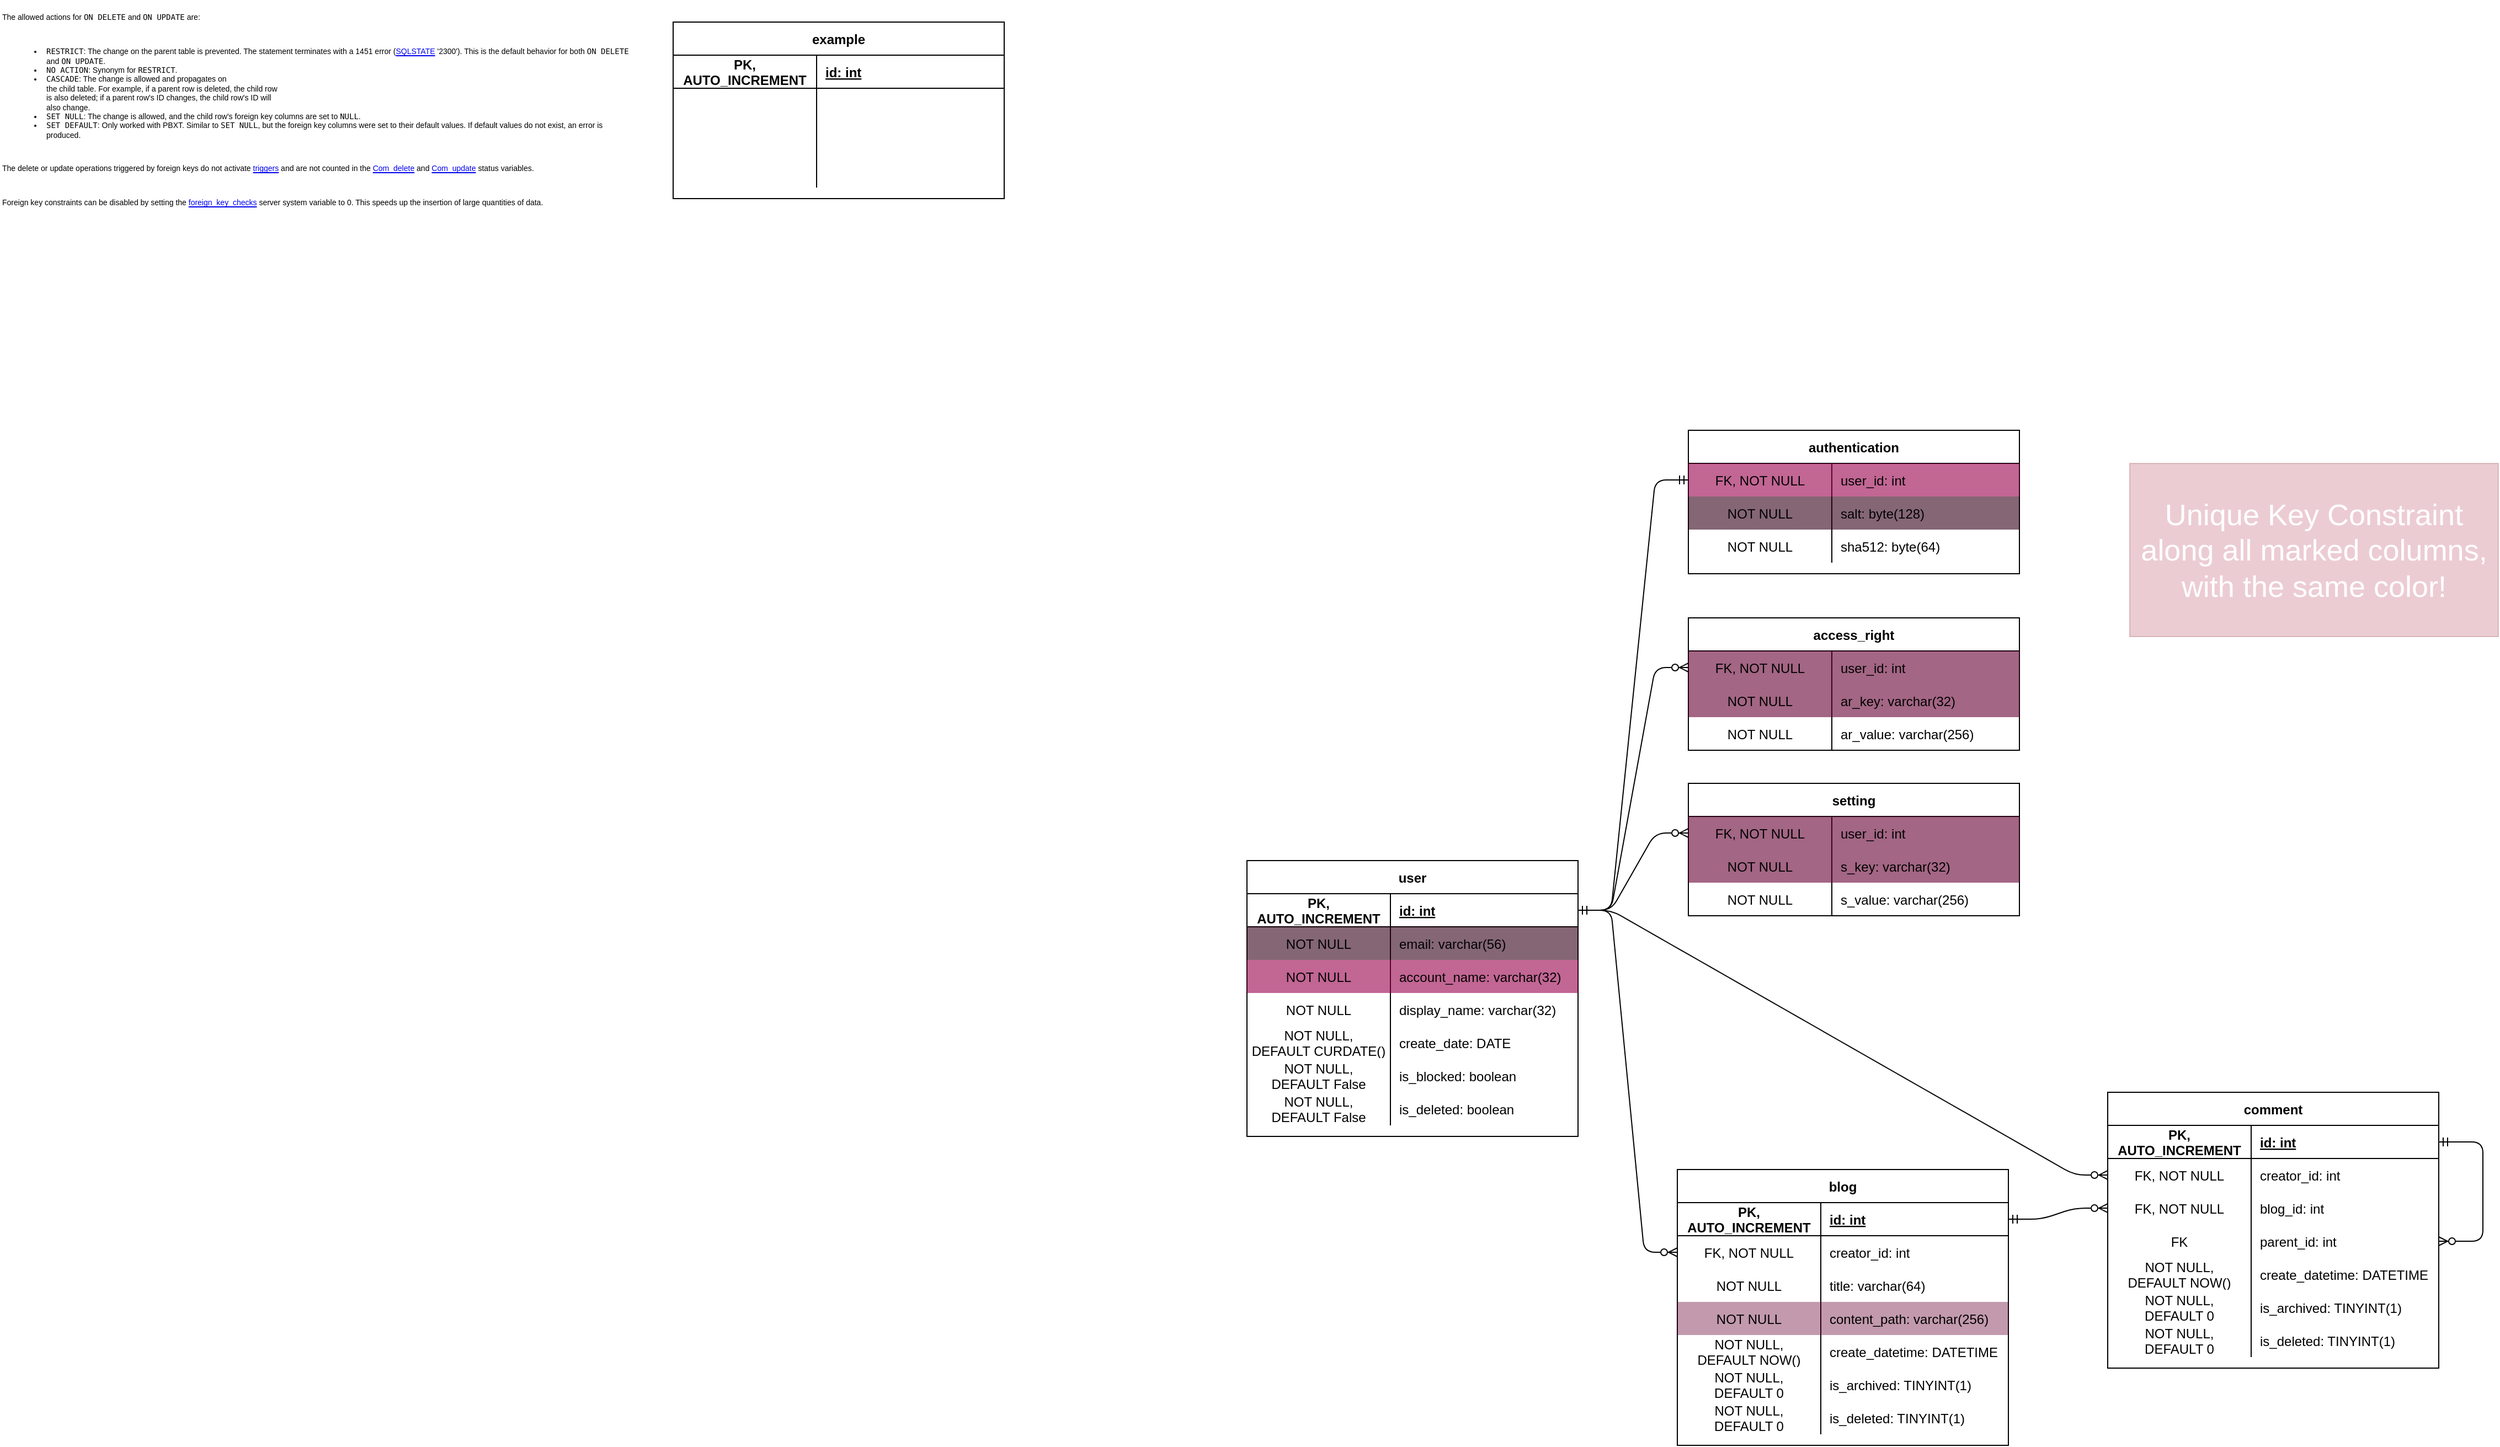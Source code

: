 <mxfile version="14.6.13" type="device"><diagram id="x_R2JpvA1aZ8lOSsyFBb" name="Page-1"><mxGraphModel dx="3020" dy="3578" grid="1" gridSize="10" guides="1" tooltips="1" connect="1" arrows="1" fold="1" page="1" pageScale="1" pageWidth="850" pageHeight="1100" math="0" shadow="0"><root><mxCell id="0"/><mxCell id="1" parent="0"/><mxCell id="do91lJ9aOC8DCXNRdvZz-1" value="example" style="shape=table;startSize=30;container=1;collapsible=1;childLayout=tableLayout;fixedRows=1;rowLines=0;fontStyle=1;align=center;resizeLast=1;fillColor=none;" parent="1" vertex="1"><mxGeometry x="-1040" y="-1450" width="300" height="160" as="geometry"/></mxCell><mxCell id="do91lJ9aOC8DCXNRdvZz-2" value="" style="shape=partialRectangle;collapsible=0;dropTarget=0;pointerEvents=0;fillColor=none;top=0;left=0;bottom=1;right=0;points=[[0,0.5],[1,0.5]];portConstraint=eastwest;" parent="do91lJ9aOC8DCXNRdvZz-1" vertex="1"><mxGeometry y="30" width="300" height="30" as="geometry"/></mxCell><mxCell id="do91lJ9aOC8DCXNRdvZz-3" value="PK,&#10;AUTO_INCREMENT" style="shape=partialRectangle;connectable=0;fillColor=none;top=0;left=0;bottom=0;right=0;fontStyle=1;overflow=hidden;" parent="do91lJ9aOC8DCXNRdvZz-2" vertex="1"><mxGeometry width="130" height="30" as="geometry"/></mxCell><mxCell id="do91lJ9aOC8DCXNRdvZz-4" value="id: int" style="shape=partialRectangle;connectable=0;fillColor=none;top=0;left=0;bottom=0;right=0;align=left;spacingLeft=6;fontStyle=5;overflow=hidden;" parent="do91lJ9aOC8DCXNRdvZz-2" vertex="1"><mxGeometry x="130" width="170" height="30" as="geometry"/></mxCell><mxCell id="do91lJ9aOC8DCXNRdvZz-5" value="" style="shape=partialRectangle;collapsible=0;dropTarget=0;pointerEvents=0;fillColor=none;top=0;left=0;bottom=0;right=0;points=[[0,0.5],[1,0.5]];portConstraint=eastwest;" parent="do91lJ9aOC8DCXNRdvZz-1" vertex="1"><mxGeometry y="60" width="300" height="30" as="geometry"/></mxCell><mxCell id="do91lJ9aOC8DCXNRdvZz-6" value="" style="shape=partialRectangle;connectable=0;fillColor=none;top=0;left=0;bottom=0;right=0;editable=1;overflow=hidden;" parent="do91lJ9aOC8DCXNRdvZz-5" vertex="1"><mxGeometry width="130" height="30" as="geometry"/></mxCell><mxCell id="do91lJ9aOC8DCXNRdvZz-7" value="" style="shape=partialRectangle;connectable=0;fillColor=none;top=0;left=0;bottom=0;right=0;align=left;spacingLeft=6;overflow=hidden;" parent="do91lJ9aOC8DCXNRdvZz-5" vertex="1"><mxGeometry x="130" width="170" height="30" as="geometry"/></mxCell><mxCell id="do91lJ9aOC8DCXNRdvZz-8" value="" style="shape=partialRectangle;collapsible=0;dropTarget=0;pointerEvents=0;fillColor=none;top=0;left=0;bottom=0;right=0;points=[[0,0.5],[1,0.5]];portConstraint=eastwest;" parent="do91lJ9aOC8DCXNRdvZz-1" vertex="1"><mxGeometry y="90" width="300" height="30" as="geometry"/></mxCell><mxCell id="do91lJ9aOC8DCXNRdvZz-9" value="" style="shape=partialRectangle;connectable=0;fillColor=none;top=0;left=0;bottom=0;right=0;editable=1;overflow=hidden;" parent="do91lJ9aOC8DCXNRdvZz-8" vertex="1"><mxGeometry width="130" height="30" as="geometry"/></mxCell><mxCell id="do91lJ9aOC8DCXNRdvZz-10" value="" style="shape=partialRectangle;connectable=0;fillColor=none;top=0;left=0;bottom=0;right=0;align=left;spacingLeft=6;overflow=hidden;" parent="do91lJ9aOC8DCXNRdvZz-8" vertex="1"><mxGeometry x="130" width="170" height="30" as="geometry"/></mxCell><mxCell id="do91lJ9aOC8DCXNRdvZz-11" value="" style="shape=partialRectangle;collapsible=0;dropTarget=0;pointerEvents=0;fillColor=none;top=0;left=0;bottom=0;right=0;points=[[0,0.5],[1,0.5]];portConstraint=eastwest;" parent="do91lJ9aOC8DCXNRdvZz-1" vertex="1"><mxGeometry y="120" width="300" height="30" as="geometry"/></mxCell><mxCell id="do91lJ9aOC8DCXNRdvZz-12" value="" style="shape=partialRectangle;connectable=0;fillColor=none;top=0;left=0;bottom=0;right=0;editable=1;overflow=hidden;" parent="do91lJ9aOC8DCXNRdvZz-11" vertex="1"><mxGeometry width="130" height="30" as="geometry"/></mxCell><mxCell id="do91lJ9aOC8DCXNRdvZz-13" value="" style="shape=partialRectangle;connectable=0;fillColor=none;top=0;left=0;bottom=0;right=0;align=left;spacingLeft=6;overflow=hidden;" parent="do91lJ9aOC8DCXNRdvZz-11" vertex="1"><mxGeometry x="130" width="170" height="30" as="geometry"/></mxCell><mxCell id="do91lJ9aOC8DCXNRdvZz-14" value="user" style="shape=table;startSize=30;container=1;collapsible=1;childLayout=tableLayout;fixedRows=1;rowLines=0;fontStyle=1;align=center;resizeLast=1;fillColor=none;" parent="1" vertex="1"><mxGeometry x="-520" y="-690" width="300" height="250" as="geometry"/></mxCell><mxCell id="do91lJ9aOC8DCXNRdvZz-15" value="" style="shape=partialRectangle;collapsible=0;dropTarget=0;pointerEvents=0;fillColor=none;top=0;left=0;bottom=1;right=0;points=[[0,0.5],[1,0.5]];portConstraint=eastwest;" parent="do91lJ9aOC8DCXNRdvZz-14" vertex="1"><mxGeometry y="30" width="300" height="30" as="geometry"/></mxCell><mxCell id="do91lJ9aOC8DCXNRdvZz-16" value="PK,&#10;AUTO_INCREMENT" style="shape=partialRectangle;connectable=0;fillColor=none;top=0;left=0;bottom=0;right=0;fontStyle=1;overflow=hidden;" parent="do91lJ9aOC8DCXNRdvZz-15" vertex="1"><mxGeometry width="130" height="30" as="geometry"/></mxCell><mxCell id="do91lJ9aOC8DCXNRdvZz-17" value="id: int" style="shape=partialRectangle;connectable=0;fillColor=none;top=0;left=0;bottom=0;right=0;align=left;spacingLeft=6;fontStyle=5;overflow=hidden;" parent="do91lJ9aOC8DCXNRdvZz-15" vertex="1"><mxGeometry x="130" width="170" height="30" as="geometry"/></mxCell><mxCell id="do91lJ9aOC8DCXNRdvZz-18" value="" style="shape=partialRectangle;collapsible=0;dropTarget=0;pointerEvents=0;fillColor=none;top=0;left=0;bottom=0;right=0;points=[[0,0.5],[1,0.5]];portConstraint=eastwest;" parent="do91lJ9aOC8DCXNRdvZz-14" vertex="1"><mxGeometry y="60" width="300" height="30" as="geometry"/></mxCell><mxCell id="do91lJ9aOC8DCXNRdvZz-19" value="NOT NULL" style="shape=partialRectangle;connectable=0;top=0;left=0;bottom=0;right=0;editable=1;overflow=hidden;fillColor=#33001A;fillOpacity=60;" parent="do91lJ9aOC8DCXNRdvZz-18" vertex="1"><mxGeometry width="130" height="30" as="geometry"/></mxCell><mxCell id="do91lJ9aOC8DCXNRdvZz-20" value="email: varchar(56)" style="shape=partialRectangle;connectable=0;top=0;left=0;bottom=0;right=0;align=left;spacingLeft=6;overflow=hidden;fillColor=#33001A;fillOpacity=60;" parent="do91lJ9aOC8DCXNRdvZz-18" vertex="1"><mxGeometry x="130" width="170" height="30" as="geometry"/></mxCell><mxCell id="do91lJ9aOC8DCXNRdvZz-21" value="" style="shape=partialRectangle;collapsible=0;dropTarget=0;pointerEvents=0;fillColor=none;top=0;left=0;bottom=0;right=0;points=[[0,0.5],[1,0.5]];portConstraint=eastwest;" parent="do91lJ9aOC8DCXNRdvZz-14" vertex="1"><mxGeometry y="90" width="300" height="30" as="geometry"/></mxCell><mxCell id="do91lJ9aOC8DCXNRdvZz-22" value="NOT NULL" style="shape=partialRectangle;connectable=0;top=0;left=0;bottom=0;right=0;editable=1;overflow=hidden;fillOpacity=60;fillColor=#99004D;" parent="do91lJ9aOC8DCXNRdvZz-21" vertex="1"><mxGeometry width="130" height="30" as="geometry"/></mxCell><mxCell id="do91lJ9aOC8DCXNRdvZz-23" value="account_name: varchar(32)" style="shape=partialRectangle;connectable=0;top=0;left=0;bottom=0;right=0;align=left;spacingLeft=6;overflow=hidden;fillOpacity=60;fillColor=#99004D;" parent="do91lJ9aOC8DCXNRdvZz-21" vertex="1"><mxGeometry x="130" width="170" height="30" as="geometry"/></mxCell><mxCell id="do91lJ9aOC8DCXNRdvZz-24" value="" style="shape=partialRectangle;collapsible=0;dropTarget=0;pointerEvents=0;fillColor=none;top=0;left=0;bottom=0;right=0;points=[[0,0.5],[1,0.5]];portConstraint=eastwest;" parent="do91lJ9aOC8DCXNRdvZz-14" vertex="1"><mxGeometry y="120" width="300" height="30" as="geometry"/></mxCell><mxCell id="do91lJ9aOC8DCXNRdvZz-25" value="NOT NULL" style="shape=partialRectangle;connectable=0;fillColor=none;top=0;left=0;bottom=0;right=0;editable=1;overflow=hidden;" parent="do91lJ9aOC8DCXNRdvZz-24" vertex="1"><mxGeometry width="130" height="30" as="geometry"/></mxCell><mxCell id="do91lJ9aOC8DCXNRdvZz-26" value="display_name: varchar(32)" style="shape=partialRectangle;connectable=0;fillColor=none;top=0;left=0;bottom=0;right=0;align=left;spacingLeft=6;overflow=hidden;" parent="do91lJ9aOC8DCXNRdvZz-24" vertex="1"><mxGeometry x="130" width="170" height="30" as="geometry"/></mxCell><mxCell id="do91lJ9aOC8DCXNRdvZz-30" value="" style="shape=partialRectangle;collapsible=0;dropTarget=0;pointerEvents=0;fillColor=none;top=0;left=0;bottom=0;right=0;points=[[0,0.5],[1,0.5]];portConstraint=eastwest;" parent="do91lJ9aOC8DCXNRdvZz-14" vertex="1"><mxGeometry y="150" width="300" height="30" as="geometry"/></mxCell><mxCell id="do91lJ9aOC8DCXNRdvZz-31" value="NOT NULL,&#10;DEFAULT CURDATE()" style="shape=partialRectangle;connectable=0;fillColor=none;top=0;left=0;bottom=0;right=0;editable=1;overflow=hidden;" parent="do91lJ9aOC8DCXNRdvZz-30" vertex="1"><mxGeometry width="130" height="30" as="geometry"/></mxCell><mxCell id="do91lJ9aOC8DCXNRdvZz-32" value="create_date: DATE" style="shape=partialRectangle;connectable=0;fillColor=none;top=0;left=0;bottom=0;right=0;align=left;spacingLeft=6;overflow=hidden;" parent="do91lJ9aOC8DCXNRdvZz-30" vertex="1"><mxGeometry x="130" width="170" height="30" as="geometry"/></mxCell><mxCell id="do91lJ9aOC8DCXNRdvZz-33" value="" style="shape=partialRectangle;collapsible=0;dropTarget=0;pointerEvents=0;fillColor=none;top=0;left=0;bottom=0;right=0;points=[[0,0.5],[1,0.5]];portConstraint=eastwest;" parent="do91lJ9aOC8DCXNRdvZz-14" vertex="1"><mxGeometry y="180" width="300" height="30" as="geometry"/></mxCell><mxCell id="do91lJ9aOC8DCXNRdvZz-34" value="NOT NULL,&#10;DEFAULT False" style="shape=partialRectangle;connectable=0;fillColor=none;top=0;left=0;bottom=0;right=0;editable=1;overflow=hidden;" parent="do91lJ9aOC8DCXNRdvZz-33" vertex="1"><mxGeometry width="130" height="30" as="geometry"/></mxCell><mxCell id="do91lJ9aOC8DCXNRdvZz-35" value="is_blocked: boolean" style="shape=partialRectangle;connectable=0;fillColor=none;top=0;left=0;bottom=0;right=0;align=left;spacingLeft=6;overflow=hidden;" parent="do91lJ9aOC8DCXNRdvZz-33" vertex="1"><mxGeometry x="130" width="170" height="30" as="geometry"/></mxCell><mxCell id="do91lJ9aOC8DCXNRdvZz-36" value="" style="shape=partialRectangle;collapsible=0;dropTarget=0;pointerEvents=0;fillColor=none;top=0;left=0;bottom=0;right=0;points=[[0,0.5],[1,0.5]];portConstraint=eastwest;" parent="do91lJ9aOC8DCXNRdvZz-14" vertex="1"><mxGeometry y="210" width="300" height="30" as="geometry"/></mxCell><mxCell id="do91lJ9aOC8DCXNRdvZz-37" value="NOT NULL,&#10;DEFAULT False" style="shape=partialRectangle;connectable=0;fillColor=none;top=0;left=0;bottom=0;right=0;editable=1;overflow=hidden;" parent="do91lJ9aOC8DCXNRdvZz-36" vertex="1"><mxGeometry width="130" height="30" as="geometry"/></mxCell><mxCell id="do91lJ9aOC8DCXNRdvZz-38" value="is_deleted: boolean" style="shape=partialRectangle;connectable=0;fillColor=none;top=0;left=0;bottom=0;right=0;align=left;spacingLeft=6;overflow=hidden;" parent="do91lJ9aOC8DCXNRdvZz-36" vertex="1"><mxGeometry x="130" width="170" height="30" as="geometry"/></mxCell><mxCell id="do91lJ9aOC8DCXNRdvZz-39" value="authentication" style="shape=table;startSize=30;container=1;collapsible=1;childLayout=tableLayout;fixedRows=1;rowLines=0;fontStyle=1;align=center;resizeLast=1;fillColor=none;" parent="1" vertex="1"><mxGeometry x="-120" y="-1080" width="300" height="130" as="geometry"/></mxCell><mxCell id="do91lJ9aOC8DCXNRdvZz-43" value="" style="shape=partialRectangle;collapsible=0;dropTarget=0;pointerEvents=0;fillColor=none;top=0;left=0;bottom=0;right=0;points=[[0,0.5],[1,0.5]];portConstraint=eastwest;" parent="do91lJ9aOC8DCXNRdvZz-39" vertex="1"><mxGeometry y="30" width="300" height="30" as="geometry"/></mxCell><mxCell id="do91lJ9aOC8DCXNRdvZz-44" value="FK, NOT NULL" style="shape=partialRectangle;connectable=0;top=0;left=0;bottom=0;right=0;editable=1;overflow=hidden;fillOpacity=60;fillColor=#99004D;" parent="do91lJ9aOC8DCXNRdvZz-43" vertex="1"><mxGeometry width="130" height="30" as="geometry"/></mxCell><mxCell id="do91lJ9aOC8DCXNRdvZz-45" value="user_id: int" style="shape=partialRectangle;connectable=0;top=0;left=0;bottom=0;right=0;align=left;spacingLeft=6;overflow=hidden;fillOpacity=60;fillColor=#99004D;" parent="do91lJ9aOC8DCXNRdvZz-43" vertex="1"><mxGeometry x="130" width="170" height="30" as="geometry"/></mxCell><mxCell id="do91lJ9aOC8DCXNRdvZz-49" value="" style="shape=partialRectangle;collapsible=0;dropTarget=0;pointerEvents=0;fillColor=none;top=0;left=0;bottom=0;right=0;points=[[0,0.5],[1,0.5]];portConstraint=eastwest;" parent="do91lJ9aOC8DCXNRdvZz-39" vertex="1"><mxGeometry y="60" width="300" height="30" as="geometry"/></mxCell><mxCell id="do91lJ9aOC8DCXNRdvZz-50" value="NOT NULL" style="shape=partialRectangle;connectable=0;top=0;left=0;bottom=0;right=0;editable=1;overflow=hidden;fillColor=#33001A;fillOpacity=60;" parent="do91lJ9aOC8DCXNRdvZz-49" vertex="1"><mxGeometry width="130" height="30" as="geometry"/></mxCell><mxCell id="do91lJ9aOC8DCXNRdvZz-51" value="salt: byte(128)" style="shape=partialRectangle;connectable=0;top=0;left=0;bottom=0;right=0;align=left;spacingLeft=6;overflow=hidden;fillColor=#33001A;fillOpacity=60;" parent="do91lJ9aOC8DCXNRdvZz-49" vertex="1"><mxGeometry x="130" width="170" height="30" as="geometry"/></mxCell><mxCell id="do91lJ9aOC8DCXNRdvZz-52" value="" style="shape=partialRectangle;collapsible=0;dropTarget=0;pointerEvents=0;fillColor=none;top=0;left=0;bottom=0;right=0;points=[[0,0.5],[1,0.5]];portConstraint=eastwest;" parent="do91lJ9aOC8DCXNRdvZz-39" vertex="1"><mxGeometry y="90" width="300" height="30" as="geometry"/></mxCell><mxCell id="do91lJ9aOC8DCXNRdvZz-53" value="NOT NULL" style="shape=partialRectangle;connectable=0;fillColor=none;top=0;left=0;bottom=0;right=0;editable=1;overflow=hidden;" parent="do91lJ9aOC8DCXNRdvZz-52" vertex="1"><mxGeometry width="130" height="30" as="geometry"/></mxCell><mxCell id="do91lJ9aOC8DCXNRdvZz-54" value="sha512: byte(64)" style="shape=partialRectangle;connectable=0;fillColor=none;top=0;left=0;bottom=0;right=0;align=left;spacingLeft=6;overflow=hidden;" parent="do91lJ9aOC8DCXNRdvZz-52" vertex="1"><mxGeometry x="130" width="170" height="30" as="geometry"/></mxCell><mxCell id="do91lJ9aOC8DCXNRdvZz-61" value="" style="edgeStyle=entityRelationEdgeStyle;fontSize=12;html=1;endArrow=ERmandOne;endFill=0;startArrow=ERmandOne;startFill=0;entryX=1;entryY=0.5;entryDx=0;entryDy=0;exitX=0;exitY=0.5;exitDx=0;exitDy=0;" parent="1" source="do91lJ9aOC8DCXNRdvZz-43" target="do91lJ9aOC8DCXNRdvZz-15" edge="1"><mxGeometry width="100" height="100" relative="1" as="geometry"><mxPoint x="-680" y="-580" as="sourcePoint"/><mxPoint x="-580" y="-680" as="targetPoint"/></mxGeometry></mxCell><mxCell id="do91lJ9aOC8DCXNRdvZz-63" value="&lt;p style=&quot;font-size: 7px;&quot;&gt;The allowed actions for &lt;code style=&quot;font-size: 7px;&quot;&gt;ON DELETE&lt;/code&gt; and &lt;code style=&quot;font-size: 7px;&quot;&gt;ON UPDATE&lt;/code&gt; are:&lt;/p&gt;&lt;br style=&quot;font-size: 7px;&quot;&gt;&lt;ul style=&quot;font-size: 7px;&quot;&gt;&lt;li style=&quot;font-size: 7px;&quot;&gt;&lt;code style=&quot;font-size: 7px;&quot;&gt;RESTRICT&lt;/code&gt;: The change on the parent table is prevented. The statement terminates with a 1451 error (&lt;a href=&quot;https://mariadb.com/kb/en/sqlstate/&quot; style=&quot;font-size: 7px;&quot;&gt;SQLSTATE&lt;/a&gt; '2300'). This is the default behavior for both &lt;code style=&quot;font-size: 7px;&quot;&gt;ON DELETE&lt;/code&gt; and &lt;code style=&quot;font-size: 7px;&quot;&gt;ON UPDATE&lt;/code&gt;.&lt;br style=&quot;font-size: 7px;&quot;&gt;&lt;/li&gt;&lt;li style=&quot;font-size: 7px;&quot;&gt;&lt;code style=&quot;font-size: 7px;&quot;&gt;NO ACTION&lt;/code&gt;: Synonym for &lt;code style=&quot;font-size: 7px;&quot;&gt;RESTRICT&lt;/code&gt;.&lt;br style=&quot;font-size: 7px;&quot;&gt;&lt;/li&gt;&lt;li style=&quot;font-size: 7px;&quot;&gt;&lt;code style=&quot;font-size: 7px;&quot;&gt;CASCADE&lt;/code&gt;: The change is allowed and propagates on &lt;br style=&quot;font-size: 7px;&quot;&gt;the child table. For example, if a parent row is deleted, the child row &lt;br style=&quot;font-size: 7px;&quot;&gt;is also deleted; if a parent row's ID changes, the child row's ID will &lt;br style=&quot;font-size: 7px;&quot;&gt;also change.&lt;br style=&quot;font-size: 7px;&quot;&gt;&lt;/li&gt;&lt;li style=&quot;font-size: 7px;&quot;&gt;&lt;code style=&quot;font-size: 7px;&quot;&gt;SET NULL&lt;/code&gt;: The change is allowed, and the child row's foreign key columns are set to &lt;code style=&quot;font-size: 7px;&quot;&gt;NULL&lt;/code&gt;.&lt;br style=&quot;font-size: 7px;&quot;&gt;&lt;/li&gt;&lt;li style=&quot;font-size: 7px;&quot;&gt;&lt;code style=&quot;font-size: 7px;&quot;&gt;SET DEFAULT&lt;/code&gt;: Only worked with PBXT. Similar to &lt;code style=&quot;font-size: 7px;&quot;&gt;SET NULL&lt;/code&gt;, but the foreign key columns were set to their default values. If default values do not exist, an error is produced.&lt;br style=&quot;font-size: 7px;&quot;&gt;&lt;/li&gt;&lt;/ul&gt;&lt;br style=&quot;font-size: 7px;&quot;&gt;&lt;p style=&quot;font-size: 7px;&quot;&gt;The delete or update operations triggered by foreign keys do not activate &lt;a href=&quot;https://mariadb.com/kb/en/triggers/&quot; style=&quot;font-size: 7px;&quot;&gt;triggers&lt;/a&gt; and are not counted in the &lt;a href=&quot;https://mariadb.com/kb/en/server-status-variables/#com_delete&quot; style=&quot;font-size: 7px;&quot;&gt;Com_delete&lt;/a&gt; and &lt;a href=&quot;https://mariadb.com/kb/en/server-status-variables/#com_update&quot; style=&quot;font-size: 7px;&quot;&gt;Com_update&lt;/a&gt; status variables.&lt;/p&gt;&lt;br style=&quot;font-size: 7px;&quot;&gt;&lt;p style=&quot;font-size: 7px;&quot;&gt;Foreign key constraints can be disabled by setting the &lt;a href=&quot;https://mariadb.com/kb/en/server-system-variables/#foreign_key_checks&quot; style=&quot;font-size: 7px;&quot;&gt;foreign_key_checks&lt;/a&gt; server system variable to 0. This speeds up the insertion of large quantities of data.&lt;/p&gt;" style="text;html=1;strokeColor=none;fillColor=none;align=left;verticalAlign=middle;whiteSpace=wrap;rounded=0;fontSize=7;" parent="1" vertex="1"><mxGeometry x="-1650" y="-1470" width="570" height="200" as="geometry"/></mxCell><mxCell id="do91lJ9aOC8DCXNRdvZz-64" value="setting" style="shape=table;startSize=30;container=1;collapsible=1;childLayout=tableLayout;fixedRows=1;rowLines=0;fontStyle=1;align=center;resizeLast=1;fillColor=none;" parent="1" vertex="1"><mxGeometry x="-120" y="-760" width="300" height="120" as="geometry"/></mxCell><mxCell id="do91lJ9aOC8DCXNRdvZz-68" value="" style="shape=partialRectangle;collapsible=0;dropTarget=0;pointerEvents=0;fillColor=none;top=0;left=0;bottom=0;right=0;points=[[0,0.5],[1,0.5]];portConstraint=eastwest;" parent="do91lJ9aOC8DCXNRdvZz-64" vertex="1"><mxGeometry y="30" width="300" height="30" as="geometry"/></mxCell><mxCell id="do91lJ9aOC8DCXNRdvZz-69" value="FK, NOT NULL" style="shape=partialRectangle;connectable=0;top=0;left=0;bottom=0;right=0;editable=1;overflow=hidden;fillOpacity=60;fillColor=#660033;" parent="do91lJ9aOC8DCXNRdvZz-68" vertex="1"><mxGeometry width="130" height="30" as="geometry"/></mxCell><mxCell id="do91lJ9aOC8DCXNRdvZz-70" value="user_id: int" style="shape=partialRectangle;connectable=0;top=0;left=0;bottom=0;right=0;align=left;spacingLeft=6;overflow=hidden;fillOpacity=60;fillColor=#660033;" parent="do91lJ9aOC8DCXNRdvZz-68" vertex="1"><mxGeometry x="130" width="170" height="30" as="geometry"/></mxCell><mxCell id="do91lJ9aOC8DCXNRdvZz-71" value="" style="shape=partialRectangle;collapsible=0;dropTarget=0;pointerEvents=0;fillColor=none;top=0;left=0;bottom=0;right=0;points=[[0,0.5],[1,0.5]];portConstraint=eastwest;" parent="do91lJ9aOC8DCXNRdvZz-64" vertex="1"><mxGeometry y="60" width="300" height="30" as="geometry"/></mxCell><mxCell id="do91lJ9aOC8DCXNRdvZz-72" value="NOT NULL" style="shape=partialRectangle;connectable=0;top=0;left=0;bottom=0;right=0;editable=1;overflow=hidden;fillOpacity=60;fillColor=#660033;" parent="do91lJ9aOC8DCXNRdvZz-71" vertex="1"><mxGeometry width="130" height="30" as="geometry"/></mxCell><mxCell id="do91lJ9aOC8DCXNRdvZz-73" value="s_key: varchar(32)" style="shape=partialRectangle;connectable=0;top=0;left=0;bottom=0;right=0;align=left;spacingLeft=6;overflow=hidden;fillOpacity=60;fillColor=#660033;" parent="do91lJ9aOC8DCXNRdvZz-71" vertex="1"><mxGeometry x="130" width="170" height="30" as="geometry"/></mxCell><mxCell id="do91lJ9aOC8DCXNRdvZz-74" value="" style="shape=partialRectangle;collapsible=0;dropTarget=0;pointerEvents=0;fillColor=none;top=0;left=0;bottom=0;right=0;points=[[0,0.5],[1,0.5]];portConstraint=eastwest;" parent="do91lJ9aOC8DCXNRdvZz-64" vertex="1"><mxGeometry y="90" width="300" height="30" as="geometry"/></mxCell><mxCell id="do91lJ9aOC8DCXNRdvZz-75" value="NOT NULL" style="shape=partialRectangle;connectable=0;fillColor=none;top=0;left=0;bottom=0;right=0;editable=1;overflow=hidden;" parent="do91lJ9aOC8DCXNRdvZz-74" vertex="1"><mxGeometry width="130" height="30" as="geometry"/></mxCell><mxCell id="do91lJ9aOC8DCXNRdvZz-76" value="s_value: varchar(256)" style="shape=partialRectangle;connectable=0;fillColor=none;top=0;left=0;bottom=0;right=0;align=left;spacingLeft=6;overflow=hidden;" parent="do91lJ9aOC8DCXNRdvZz-74" vertex="1"><mxGeometry x="130" width="170" height="30" as="geometry"/></mxCell><mxCell id="do91lJ9aOC8DCXNRdvZz-77" value="access_right" style="shape=table;startSize=30;container=1;collapsible=1;childLayout=tableLayout;fixedRows=1;rowLines=0;fontStyle=1;align=center;resizeLast=1;fillColor=none;" parent="1" vertex="1"><mxGeometry x="-120" y="-910" width="300" height="120" as="geometry"/></mxCell><mxCell id="do91lJ9aOC8DCXNRdvZz-78" value="" style="shape=partialRectangle;collapsible=0;dropTarget=0;pointerEvents=0;fillColor=none;top=0;left=0;bottom=0;right=0;points=[[0,0.5],[1,0.5]];portConstraint=eastwest;" parent="do91lJ9aOC8DCXNRdvZz-77" vertex="1"><mxGeometry y="30" width="300" height="30" as="geometry"/></mxCell><mxCell id="do91lJ9aOC8DCXNRdvZz-79" value="FK, NOT NULL" style="shape=partialRectangle;connectable=0;top=0;left=0;bottom=0;right=0;editable=1;overflow=hidden;fillOpacity=60;fillColor=#660033;" parent="do91lJ9aOC8DCXNRdvZz-78" vertex="1"><mxGeometry width="130" height="30" as="geometry"/></mxCell><mxCell id="do91lJ9aOC8DCXNRdvZz-80" value="user_id: int" style="shape=partialRectangle;connectable=0;top=0;left=0;bottom=0;right=0;align=left;spacingLeft=6;overflow=hidden;fillOpacity=60;fillColor=#660033;" parent="do91lJ9aOC8DCXNRdvZz-78" vertex="1"><mxGeometry x="130" width="170" height="30" as="geometry"/></mxCell><mxCell id="do91lJ9aOC8DCXNRdvZz-81" value="" style="shape=partialRectangle;collapsible=0;dropTarget=0;pointerEvents=0;fillColor=none;top=0;left=0;bottom=0;right=0;points=[[0,0.5],[1,0.5]];portConstraint=eastwest;" parent="do91lJ9aOC8DCXNRdvZz-77" vertex="1"><mxGeometry y="60" width="300" height="30" as="geometry"/></mxCell><mxCell id="do91lJ9aOC8DCXNRdvZz-82" value="NOT NULL" style="shape=partialRectangle;connectable=0;top=0;left=0;bottom=0;right=0;editable=1;overflow=hidden;fillOpacity=60;fillColor=#660033;" parent="do91lJ9aOC8DCXNRdvZz-81" vertex="1"><mxGeometry width="130" height="30" as="geometry"/></mxCell><mxCell id="do91lJ9aOC8DCXNRdvZz-83" value="ar_key: varchar(32)" style="shape=partialRectangle;connectable=0;top=0;left=0;bottom=0;right=0;align=left;spacingLeft=6;overflow=hidden;fillOpacity=60;fillColor=#660033;" parent="do91lJ9aOC8DCXNRdvZz-81" vertex="1"><mxGeometry x="130" width="170" height="30" as="geometry"/></mxCell><mxCell id="do91lJ9aOC8DCXNRdvZz-84" value="" style="shape=partialRectangle;collapsible=0;dropTarget=0;pointerEvents=0;fillColor=none;top=0;left=0;bottom=0;right=0;points=[[0,0.5],[1,0.5]];portConstraint=eastwest;" parent="do91lJ9aOC8DCXNRdvZz-77" vertex="1"><mxGeometry y="90" width="300" height="30" as="geometry"/></mxCell><mxCell id="do91lJ9aOC8DCXNRdvZz-85" value="NOT NULL" style="shape=partialRectangle;connectable=0;fillColor=none;top=0;left=0;bottom=0;right=0;editable=1;overflow=hidden;" parent="do91lJ9aOC8DCXNRdvZz-84" vertex="1"><mxGeometry width="130" height="30" as="geometry"/></mxCell><mxCell id="do91lJ9aOC8DCXNRdvZz-86" value="ar_value: varchar(256)" style="shape=partialRectangle;connectable=0;fillColor=none;top=0;left=0;bottom=0;right=0;align=left;spacingLeft=6;overflow=hidden;" parent="do91lJ9aOC8DCXNRdvZz-84" vertex="1"><mxGeometry x="130" width="170" height="30" as="geometry"/></mxCell><mxCell id="do91lJ9aOC8DCXNRdvZz-87" value="" style="edgeStyle=entityRelationEdgeStyle;fontSize=12;html=1;endArrow=ERzeroToMany;endFill=1;startArrow=ERmandOne;startFill=0;entryX=0;entryY=0.5;entryDx=0;entryDy=0;exitX=1;exitY=0.5;exitDx=0;exitDy=0;" parent="1" source="do91lJ9aOC8DCXNRdvZz-15" target="do91lJ9aOC8DCXNRdvZz-68" edge="1"><mxGeometry width="100" height="100" relative="1" as="geometry"><mxPoint x="-360.0" y="-920" as="sourcePoint"/><mxPoint x="-200" y="-830" as="targetPoint"/></mxGeometry></mxCell><mxCell id="do91lJ9aOC8DCXNRdvZz-88" value="" style="edgeStyle=entityRelationEdgeStyle;fontSize=12;html=1;endArrow=ERzeroToMany;endFill=1;startArrow=ERmandOne;startFill=0;entryX=0;entryY=0.5;entryDx=0;entryDy=0;exitX=1;exitY=0.5;exitDx=0;exitDy=0;" parent="1" source="do91lJ9aOC8DCXNRdvZz-15" target="do91lJ9aOC8DCXNRdvZz-78" edge="1"><mxGeometry width="100" height="100" relative="1" as="geometry"><mxPoint x="-200" y="-705" as="sourcePoint"/><mxPoint x="-120" y="-865" as="targetPoint"/></mxGeometry></mxCell><mxCell id="do91lJ9aOC8DCXNRdvZz-102" value="Unique Key Constraint along all marked columns, with the same color!" style="text;html=1;strokeColor=#6F0000;fillColor=#a20025;align=center;verticalAlign=middle;whiteSpace=wrap;rounded=0;opacity=20;fontColor=#ffffff;fontSize=27;" parent="1" vertex="1"><mxGeometry x="280" y="-1050" width="334" height="157" as="geometry"/></mxCell><mxCell id="n9Zo9AxOGbHIWwG-uI5h-1" value="blog" style="shape=table;startSize=30;container=1;collapsible=1;childLayout=tableLayout;fixedRows=1;rowLines=0;fontStyle=1;align=center;resizeLast=1;fillColor=none;" parent="1" vertex="1"><mxGeometry x="-130" y="-410" width="300" height="250" as="geometry"/></mxCell><mxCell id="n9Zo9AxOGbHIWwG-uI5h-2" value="" style="shape=partialRectangle;collapsible=0;dropTarget=0;pointerEvents=0;fillColor=none;top=0;left=0;bottom=1;right=0;points=[[0,0.5],[1,0.5]];portConstraint=eastwest;" parent="n9Zo9AxOGbHIWwG-uI5h-1" vertex="1"><mxGeometry y="30" width="300" height="30" as="geometry"/></mxCell><mxCell id="n9Zo9AxOGbHIWwG-uI5h-3" value="PK,&#10;AUTO_INCREMENT" style="shape=partialRectangle;connectable=0;fillColor=none;top=0;left=0;bottom=0;right=0;fontStyle=1;overflow=hidden;" parent="n9Zo9AxOGbHIWwG-uI5h-2" vertex="1"><mxGeometry width="130" height="30" as="geometry"/></mxCell><mxCell id="n9Zo9AxOGbHIWwG-uI5h-4" value="id: int" style="shape=partialRectangle;connectable=0;fillColor=none;top=0;left=0;bottom=0;right=0;align=left;spacingLeft=6;fontStyle=5;overflow=hidden;" parent="n9Zo9AxOGbHIWwG-uI5h-2" vertex="1"><mxGeometry x="130" width="170" height="30" as="geometry"/></mxCell><mxCell id="n9Zo9AxOGbHIWwG-uI5h-5" value="" style="shape=partialRectangle;collapsible=0;dropTarget=0;pointerEvents=0;fillColor=none;top=0;left=0;bottom=0;right=0;points=[[0,0.5],[1,0.5]];portConstraint=eastwest;" parent="n9Zo9AxOGbHIWwG-uI5h-1" vertex="1"><mxGeometry y="60" width="300" height="30" as="geometry"/></mxCell><mxCell id="n9Zo9AxOGbHIWwG-uI5h-6" value="FK, NOT NULL" style="shape=partialRectangle;connectable=0;fillColor=none;top=0;left=0;bottom=0;right=0;editable=1;overflow=hidden;" parent="n9Zo9AxOGbHIWwG-uI5h-5" vertex="1"><mxGeometry width="130" height="30" as="geometry"/></mxCell><mxCell id="n9Zo9AxOGbHIWwG-uI5h-7" value="creator_id: int" style="shape=partialRectangle;connectable=0;fillColor=none;top=0;left=0;bottom=0;right=0;align=left;spacingLeft=6;overflow=hidden;" parent="n9Zo9AxOGbHIWwG-uI5h-5" vertex="1"><mxGeometry x="130" width="170" height="30" as="geometry"/></mxCell><mxCell id="n9Zo9AxOGbHIWwG-uI5h-8" value="" style="shape=partialRectangle;collapsible=0;dropTarget=0;pointerEvents=0;fillColor=none;top=0;left=0;bottom=0;right=0;points=[[0,0.5],[1,0.5]];portConstraint=eastwest;" parent="n9Zo9AxOGbHIWwG-uI5h-1" vertex="1"><mxGeometry y="90" width="300" height="30" as="geometry"/></mxCell><mxCell id="n9Zo9AxOGbHIWwG-uI5h-9" value="NOT NULL" style="shape=partialRectangle;connectable=0;fillColor=none;top=0;left=0;bottom=0;right=0;editable=1;overflow=hidden;" parent="n9Zo9AxOGbHIWwG-uI5h-8" vertex="1"><mxGeometry width="130" height="30" as="geometry"/></mxCell><mxCell id="n9Zo9AxOGbHIWwG-uI5h-10" value="title: varchar(64)" style="shape=partialRectangle;connectable=0;fillColor=none;top=0;left=0;bottom=0;right=0;align=left;spacingLeft=6;overflow=hidden;" parent="n9Zo9AxOGbHIWwG-uI5h-8" vertex="1"><mxGeometry x="130" width="170" height="30" as="geometry"/></mxCell><mxCell id="n9Zo9AxOGbHIWwG-uI5h-11" value="" style="shape=partialRectangle;collapsible=0;dropTarget=0;pointerEvents=0;top=0;left=0;bottom=0;right=0;points=[[0,0.5],[1,0.5]];portConstraint=eastwest;fillOpacity=40;fillColor=#660033;" parent="n9Zo9AxOGbHIWwG-uI5h-1" vertex="1"><mxGeometry y="120" width="300" height="30" as="geometry"/></mxCell><mxCell id="n9Zo9AxOGbHIWwG-uI5h-12" value="NOT NULL" style="shape=partialRectangle;connectable=0;fillColor=none;top=0;left=0;bottom=0;right=0;editable=1;overflow=hidden;" parent="n9Zo9AxOGbHIWwG-uI5h-11" vertex="1"><mxGeometry width="130" height="30" as="geometry"/></mxCell><mxCell id="n9Zo9AxOGbHIWwG-uI5h-13" value="content_path: varchar(256)" style="shape=partialRectangle;connectable=0;fillColor=none;top=0;left=0;bottom=0;right=0;align=left;spacingLeft=6;overflow=hidden;" parent="n9Zo9AxOGbHIWwG-uI5h-11" vertex="1"><mxGeometry x="130" width="170" height="30" as="geometry"/></mxCell><mxCell id="jTlt1JY4MWzHICt7Mce5-1" value="" style="shape=partialRectangle;collapsible=0;dropTarget=0;pointerEvents=0;fillColor=none;top=0;left=0;bottom=0;right=0;points=[[0,0.5],[1,0.5]];portConstraint=eastwest;" vertex="1" parent="n9Zo9AxOGbHIWwG-uI5h-1"><mxGeometry y="150" width="300" height="30" as="geometry"/></mxCell><mxCell id="jTlt1JY4MWzHICt7Mce5-2" value="NOT NULL,&#10;DEFAULT NOW()" style="shape=partialRectangle;connectable=0;fillColor=none;top=0;left=0;bottom=0;right=0;editable=1;overflow=hidden;" vertex="1" parent="jTlt1JY4MWzHICt7Mce5-1"><mxGeometry width="130" height="30" as="geometry"/></mxCell><mxCell id="jTlt1JY4MWzHICt7Mce5-3" value="create_datetime: DATETIME" style="shape=partialRectangle;connectable=0;fillColor=none;top=0;left=0;bottom=0;right=0;align=left;spacingLeft=6;overflow=hidden;" vertex="1" parent="jTlt1JY4MWzHICt7Mce5-1"><mxGeometry x="130" width="170" height="30" as="geometry"/></mxCell><mxCell id="jTlt1JY4MWzHICt7Mce5-4" value="" style="shape=partialRectangle;collapsible=0;dropTarget=0;pointerEvents=0;fillColor=none;top=0;left=0;bottom=0;right=0;points=[[0,0.5],[1,0.5]];portConstraint=eastwest;" vertex="1" parent="n9Zo9AxOGbHIWwG-uI5h-1"><mxGeometry y="180" width="300" height="30" as="geometry"/></mxCell><mxCell id="jTlt1JY4MWzHICt7Mce5-5" value="NOT NULL,&#10;DEFAULT 0" style="shape=partialRectangle;connectable=0;fillColor=none;top=0;left=0;bottom=0;right=0;editable=1;overflow=hidden;" vertex="1" parent="jTlt1JY4MWzHICt7Mce5-4"><mxGeometry width="130" height="30" as="geometry"/></mxCell><mxCell id="jTlt1JY4MWzHICt7Mce5-6" value="is_archived: TINYINT(1)" style="shape=partialRectangle;connectable=0;fillColor=none;top=0;left=0;bottom=0;right=0;align=left;spacingLeft=6;overflow=hidden;" vertex="1" parent="jTlt1JY4MWzHICt7Mce5-4"><mxGeometry x="130" width="170" height="30" as="geometry"/></mxCell><mxCell id="jTlt1JY4MWzHICt7Mce5-7" value="" style="shape=partialRectangle;collapsible=0;dropTarget=0;pointerEvents=0;fillColor=none;top=0;left=0;bottom=0;right=0;points=[[0,0.5],[1,0.5]];portConstraint=eastwest;" vertex="1" parent="n9Zo9AxOGbHIWwG-uI5h-1"><mxGeometry y="210" width="300" height="30" as="geometry"/></mxCell><mxCell id="jTlt1JY4MWzHICt7Mce5-8" value="NOT NULL,&#10;DEFAULT 0" style="shape=partialRectangle;connectable=0;fillColor=none;top=0;left=0;bottom=0;right=0;editable=1;overflow=hidden;" vertex="1" parent="jTlt1JY4MWzHICt7Mce5-7"><mxGeometry width="130" height="30" as="geometry"/></mxCell><mxCell id="jTlt1JY4MWzHICt7Mce5-9" value="is_deleted: TINYINT(1)" style="shape=partialRectangle;connectable=0;fillColor=none;top=0;left=0;bottom=0;right=0;align=left;spacingLeft=6;overflow=hidden;" vertex="1" parent="jTlt1JY4MWzHICt7Mce5-7"><mxGeometry x="130" width="170" height="30" as="geometry"/></mxCell><mxCell id="jTlt1JY4MWzHICt7Mce5-10" value="comment" style="shape=table;startSize=30;container=1;collapsible=1;childLayout=tableLayout;fixedRows=1;rowLines=0;fontStyle=1;align=center;resizeLast=1;fillColor=none;" vertex="1" parent="1"><mxGeometry x="260" y="-480" width="300" height="250" as="geometry"/></mxCell><mxCell id="jTlt1JY4MWzHICt7Mce5-11" value="" style="shape=partialRectangle;collapsible=0;dropTarget=0;pointerEvents=0;fillColor=none;top=0;left=0;bottom=1;right=0;points=[[0,0.5],[1,0.5]];portConstraint=eastwest;" vertex="1" parent="jTlt1JY4MWzHICt7Mce5-10"><mxGeometry y="30" width="300" height="30" as="geometry"/></mxCell><mxCell id="jTlt1JY4MWzHICt7Mce5-12" value="PK,&#10;AUTO_INCREMENT" style="shape=partialRectangle;connectable=0;fillColor=none;top=0;left=0;bottom=0;right=0;fontStyle=1;overflow=hidden;" vertex="1" parent="jTlt1JY4MWzHICt7Mce5-11"><mxGeometry width="130" height="30" as="geometry"/></mxCell><mxCell id="jTlt1JY4MWzHICt7Mce5-13" value="id: int" style="shape=partialRectangle;connectable=0;fillColor=none;top=0;left=0;bottom=0;right=0;align=left;spacingLeft=6;fontStyle=5;overflow=hidden;" vertex="1" parent="jTlt1JY4MWzHICt7Mce5-11"><mxGeometry x="130" width="170" height="30" as="geometry"/></mxCell><mxCell id="jTlt1JY4MWzHICt7Mce5-14" value="" style="shape=partialRectangle;collapsible=0;dropTarget=0;pointerEvents=0;fillColor=none;top=0;left=0;bottom=0;right=0;points=[[0,0.5],[1,0.5]];portConstraint=eastwest;" vertex="1" parent="jTlt1JY4MWzHICt7Mce5-10"><mxGeometry y="60" width="300" height="30" as="geometry"/></mxCell><mxCell id="jTlt1JY4MWzHICt7Mce5-15" value="FK, NOT NULL" style="shape=partialRectangle;connectable=0;fillColor=none;top=0;left=0;bottom=0;right=0;editable=1;overflow=hidden;" vertex="1" parent="jTlt1JY4MWzHICt7Mce5-14"><mxGeometry width="130" height="30" as="geometry"/></mxCell><mxCell id="jTlt1JY4MWzHICt7Mce5-16" value="creator_id: int" style="shape=partialRectangle;connectable=0;fillColor=none;top=0;left=0;bottom=0;right=0;align=left;spacingLeft=6;overflow=hidden;" vertex="1" parent="jTlt1JY4MWzHICt7Mce5-14"><mxGeometry x="130" width="170" height="30" as="geometry"/></mxCell><mxCell id="jTlt1JY4MWzHICt7Mce5-32" value="" style="shape=partialRectangle;collapsible=0;dropTarget=0;pointerEvents=0;fillColor=none;top=0;left=0;bottom=0;right=0;points=[[0,0.5],[1,0.5]];portConstraint=eastwest;" vertex="1" parent="jTlt1JY4MWzHICt7Mce5-10"><mxGeometry y="90" width="300" height="30" as="geometry"/></mxCell><mxCell id="jTlt1JY4MWzHICt7Mce5-33" value="FK, NOT NULL" style="shape=partialRectangle;connectable=0;fillColor=none;top=0;left=0;bottom=0;right=0;editable=1;overflow=hidden;" vertex="1" parent="jTlt1JY4MWzHICt7Mce5-32"><mxGeometry width="130" height="30" as="geometry"/></mxCell><mxCell id="jTlt1JY4MWzHICt7Mce5-34" value="blog_id: int" style="shape=partialRectangle;connectable=0;fillColor=none;top=0;left=0;bottom=0;right=0;align=left;spacingLeft=6;overflow=hidden;" vertex="1" parent="jTlt1JY4MWzHICt7Mce5-32"><mxGeometry x="130" width="170" height="30" as="geometry"/></mxCell><mxCell id="jTlt1JY4MWzHICt7Mce5-35" value="" style="shape=partialRectangle;collapsible=0;dropTarget=0;pointerEvents=0;fillColor=none;top=0;left=0;bottom=0;right=0;points=[[0,0.5],[1,0.5]];portConstraint=eastwest;" vertex="1" parent="jTlt1JY4MWzHICt7Mce5-10"><mxGeometry y="120" width="300" height="30" as="geometry"/></mxCell><mxCell id="jTlt1JY4MWzHICt7Mce5-36" value="FK" style="shape=partialRectangle;connectable=0;fillColor=none;top=0;left=0;bottom=0;right=0;editable=1;overflow=hidden;" vertex="1" parent="jTlt1JY4MWzHICt7Mce5-35"><mxGeometry width="130" height="30" as="geometry"/></mxCell><mxCell id="jTlt1JY4MWzHICt7Mce5-37" value="parent_id: int" style="shape=partialRectangle;connectable=0;fillColor=none;top=0;left=0;bottom=0;right=0;align=left;spacingLeft=6;overflow=hidden;" vertex="1" parent="jTlt1JY4MWzHICt7Mce5-35"><mxGeometry x="130" width="170" height="30" as="geometry"/></mxCell><mxCell id="jTlt1JY4MWzHICt7Mce5-23" value="" style="shape=partialRectangle;collapsible=0;dropTarget=0;pointerEvents=0;fillColor=none;top=0;left=0;bottom=0;right=0;points=[[0,0.5],[1,0.5]];portConstraint=eastwest;" vertex="1" parent="jTlt1JY4MWzHICt7Mce5-10"><mxGeometry y="150" width="300" height="30" as="geometry"/></mxCell><mxCell id="jTlt1JY4MWzHICt7Mce5-24" value="NOT NULL,&#10;DEFAULT NOW()" style="shape=partialRectangle;connectable=0;fillColor=none;top=0;left=0;bottom=0;right=0;editable=1;overflow=hidden;" vertex="1" parent="jTlt1JY4MWzHICt7Mce5-23"><mxGeometry width="130" height="30" as="geometry"/></mxCell><mxCell id="jTlt1JY4MWzHICt7Mce5-25" value="create_datetime: DATETIME" style="shape=partialRectangle;connectable=0;fillColor=none;top=0;left=0;bottom=0;right=0;align=left;spacingLeft=6;overflow=hidden;" vertex="1" parent="jTlt1JY4MWzHICt7Mce5-23"><mxGeometry x="130" width="170" height="30" as="geometry"/></mxCell><mxCell id="jTlt1JY4MWzHICt7Mce5-26" value="" style="shape=partialRectangle;collapsible=0;dropTarget=0;pointerEvents=0;fillColor=none;top=0;left=0;bottom=0;right=0;points=[[0,0.5],[1,0.5]];portConstraint=eastwest;" vertex="1" parent="jTlt1JY4MWzHICt7Mce5-10"><mxGeometry y="180" width="300" height="30" as="geometry"/></mxCell><mxCell id="jTlt1JY4MWzHICt7Mce5-27" value="NOT NULL,&#10;DEFAULT 0" style="shape=partialRectangle;connectable=0;fillColor=none;top=0;left=0;bottom=0;right=0;editable=1;overflow=hidden;" vertex="1" parent="jTlt1JY4MWzHICt7Mce5-26"><mxGeometry width="130" height="30" as="geometry"/></mxCell><mxCell id="jTlt1JY4MWzHICt7Mce5-28" value="is_archived: TINYINT(1)" style="shape=partialRectangle;connectable=0;fillColor=none;top=0;left=0;bottom=0;right=0;align=left;spacingLeft=6;overflow=hidden;" vertex="1" parent="jTlt1JY4MWzHICt7Mce5-26"><mxGeometry x="130" width="170" height="30" as="geometry"/></mxCell><mxCell id="jTlt1JY4MWzHICt7Mce5-29" value="" style="shape=partialRectangle;collapsible=0;dropTarget=0;pointerEvents=0;fillColor=none;top=0;left=0;bottom=0;right=0;points=[[0,0.5],[1,0.5]];portConstraint=eastwest;" vertex="1" parent="jTlt1JY4MWzHICt7Mce5-10"><mxGeometry y="210" width="300" height="30" as="geometry"/></mxCell><mxCell id="jTlt1JY4MWzHICt7Mce5-30" value="NOT NULL,&#10;DEFAULT 0" style="shape=partialRectangle;connectable=0;fillColor=none;top=0;left=0;bottom=0;right=0;editable=1;overflow=hidden;" vertex="1" parent="jTlt1JY4MWzHICt7Mce5-29"><mxGeometry width="130" height="30" as="geometry"/></mxCell><mxCell id="jTlt1JY4MWzHICt7Mce5-31" value="is_deleted: TINYINT(1)" style="shape=partialRectangle;connectable=0;fillColor=none;top=0;left=0;bottom=0;right=0;align=left;spacingLeft=6;overflow=hidden;" vertex="1" parent="jTlt1JY4MWzHICt7Mce5-29"><mxGeometry x="130" width="170" height="30" as="geometry"/></mxCell><mxCell id="jTlt1JY4MWzHICt7Mce5-41" value="" style="edgeStyle=elbowEdgeStyle;fontSize=12;html=1;endArrow=ERzeroToMany;startArrow=ERmandOne;entryX=1;entryY=0.5;entryDx=0;entryDy=0;startFill=0;endFill=1;exitX=1;exitY=0.5;exitDx=0;exitDy=0;" edge="1" parent="jTlt1JY4MWzHICt7Mce5-10" source="jTlt1JY4MWzHICt7Mce5-11" target="jTlt1JY4MWzHICt7Mce5-35"><mxGeometry width="100" height="100" relative="1" as="geometry"><mxPoint x="-90" y="170" as="sourcePoint"/><mxPoint x="-20.0" y="195" as="targetPoint"/><Array as="points"><mxPoint x="340" y="90"/></Array></mxGeometry></mxCell><mxCell id="jTlt1JY4MWzHICt7Mce5-38" value="" style="edgeStyle=entityRelationEdgeStyle;fontSize=12;html=1;endArrow=ERzeroToMany;startArrow=ERmandOne;entryX=0;entryY=0.5;entryDx=0;entryDy=0;exitX=1;exitY=0.5;exitDx=0;exitDy=0;startFill=0;endFill=1;" edge="1" parent="1" source="do91lJ9aOC8DCXNRdvZz-15" target="n9Zo9AxOGbHIWwG-uI5h-5"><mxGeometry width="100" height="100" relative="1" as="geometry"><mxPoint x="-356" y="-330" as="sourcePoint"/><mxPoint x="-256" y="-430" as="targetPoint"/></mxGeometry></mxCell><mxCell id="jTlt1JY4MWzHICt7Mce5-39" value="" style="edgeStyle=entityRelationEdgeStyle;fontSize=12;html=1;endArrow=ERzeroToMany;startArrow=ERmandOne;entryX=0;entryY=0.5;entryDx=0;entryDy=0;startFill=0;endFill=1;exitX=1;exitY=0.5;exitDx=0;exitDy=0;" edge="1" parent="1" source="do91lJ9aOC8DCXNRdvZz-15" target="jTlt1JY4MWzHICt7Mce5-14"><mxGeometry width="100" height="100" relative="1" as="geometry"><mxPoint x="210" y="-600" as="sourcePoint"/><mxPoint x="650.0" y="-610" as="targetPoint"/></mxGeometry></mxCell><mxCell id="jTlt1JY4MWzHICt7Mce5-40" value="" style="edgeStyle=entityRelationEdgeStyle;fontSize=12;html=1;endArrow=ERzeroToMany;startArrow=ERmandOne;entryX=0;entryY=0.5;entryDx=0;entryDy=0;startFill=0;endFill=1;exitX=1;exitY=0.5;exitDx=0;exitDy=0;" edge="1" parent="1" source="n9Zo9AxOGbHIWwG-uI5h-2" target="jTlt1JY4MWzHICt7Mce5-32"><mxGeometry width="100" height="100" relative="1" as="geometry"><mxPoint x="200.0" y="-570" as="sourcePoint"/><mxPoint x="290.0" y="-425" as="targetPoint"/></mxGeometry></mxCell></root></mxGraphModel></diagram></mxfile>